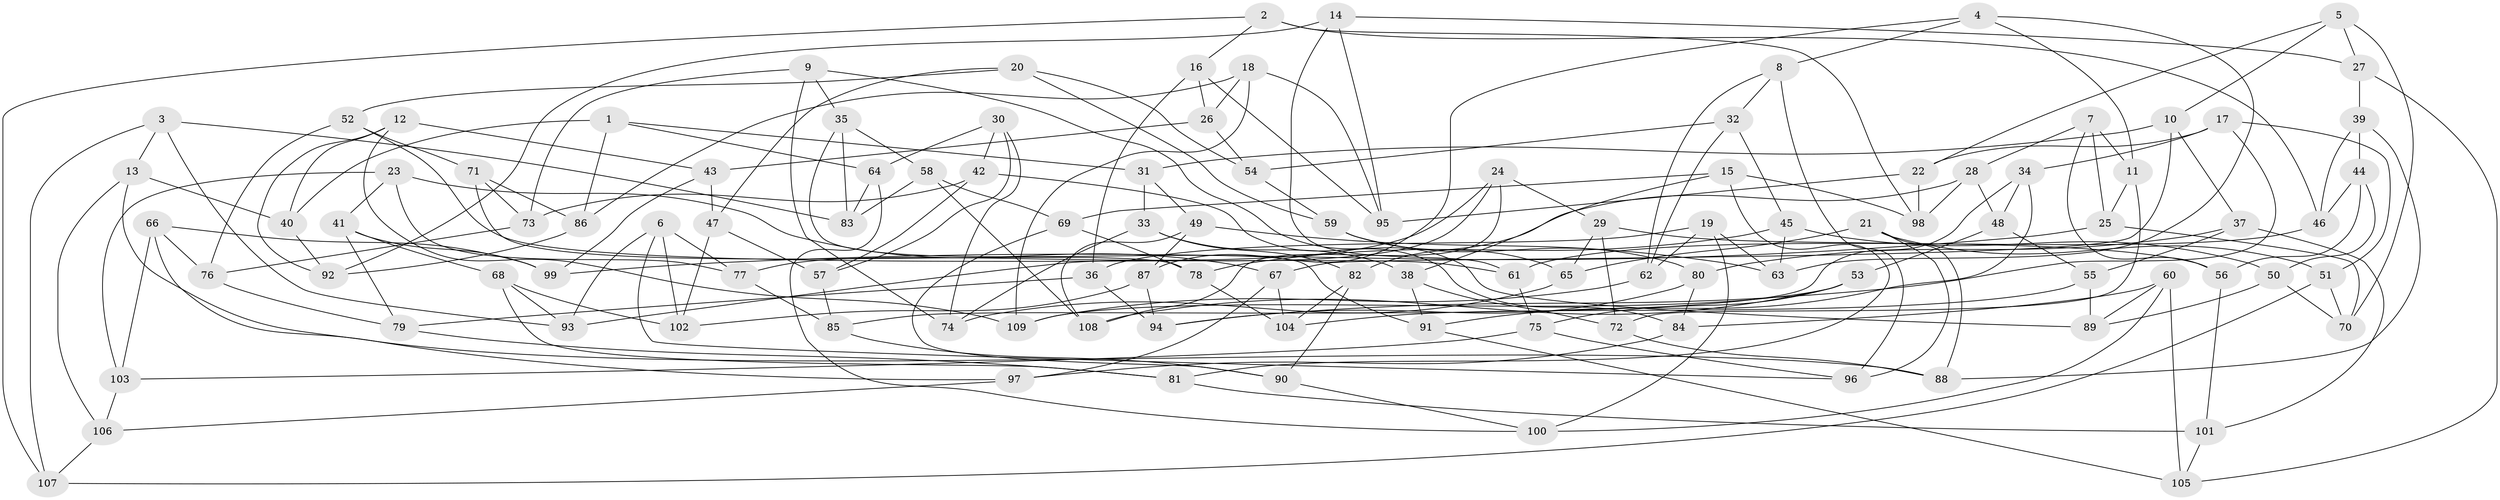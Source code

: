 // coarse degree distribution, {4: 0.8571428571428571, 10: 0.05194805194805195, 9: 0.025974025974025976, 8: 0.012987012987012988, 3: 0.03896103896103896, 11: 0.012987012987012988}
// Generated by graph-tools (version 1.1) at 2025/53/03/04/25 22:53:38]
// undirected, 109 vertices, 218 edges
graph export_dot {
  node [color=gray90,style=filled];
  1;
  2;
  3;
  4;
  5;
  6;
  7;
  8;
  9;
  10;
  11;
  12;
  13;
  14;
  15;
  16;
  17;
  18;
  19;
  20;
  21;
  22;
  23;
  24;
  25;
  26;
  27;
  28;
  29;
  30;
  31;
  32;
  33;
  34;
  35;
  36;
  37;
  38;
  39;
  40;
  41;
  42;
  43;
  44;
  45;
  46;
  47;
  48;
  49;
  50;
  51;
  52;
  53;
  54;
  55;
  56;
  57;
  58;
  59;
  60;
  61;
  62;
  63;
  64;
  65;
  66;
  67;
  68;
  69;
  70;
  71;
  72;
  73;
  74;
  75;
  76;
  77;
  78;
  79;
  80;
  81;
  82;
  83;
  84;
  85;
  86;
  87;
  88;
  89;
  90;
  91;
  92;
  93;
  94;
  95;
  96;
  97;
  98;
  99;
  100;
  101;
  102;
  103;
  104;
  105;
  106;
  107;
  108;
  109;
  1 -- 86;
  1 -- 64;
  1 -- 40;
  1 -- 31;
  2 -- 16;
  2 -- 107;
  2 -- 98;
  2 -- 46;
  3 -- 107;
  3 -- 93;
  3 -- 13;
  3 -- 83;
  4 -- 63;
  4 -- 8;
  4 -- 87;
  4 -- 11;
  5 -- 22;
  5 -- 70;
  5 -- 10;
  5 -- 27;
  6 -- 96;
  6 -- 77;
  6 -- 93;
  6 -- 102;
  7 -- 11;
  7 -- 25;
  7 -- 56;
  7 -- 28;
  8 -- 32;
  8 -- 96;
  8 -- 62;
  9 -- 35;
  9 -- 74;
  9 -- 89;
  9 -- 73;
  10 -- 37;
  10 -- 31;
  10 -- 67;
  11 -- 25;
  11 -- 72;
  12 -- 109;
  12 -- 43;
  12 -- 40;
  12 -- 92;
  13 -- 106;
  13 -- 88;
  13 -- 40;
  14 -- 61;
  14 -- 95;
  14 -- 27;
  14 -- 92;
  15 -- 38;
  15 -- 69;
  15 -- 81;
  15 -- 98;
  16 -- 26;
  16 -- 36;
  16 -- 95;
  17 -- 34;
  17 -- 22;
  17 -- 51;
  17 -- 94;
  18 -- 86;
  18 -- 95;
  18 -- 26;
  18 -- 109;
  19 -- 62;
  19 -- 36;
  19 -- 63;
  19 -- 100;
  20 -- 47;
  20 -- 54;
  20 -- 52;
  20 -- 59;
  21 -- 65;
  21 -- 51;
  21 -- 96;
  21 -- 88;
  22 -- 98;
  22 -- 95;
  23 -- 67;
  23 -- 77;
  23 -- 103;
  23 -- 41;
  24 -- 93;
  24 -- 108;
  24 -- 29;
  24 -- 77;
  25 -- 99;
  25 -- 70;
  26 -- 43;
  26 -- 54;
  27 -- 39;
  27 -- 105;
  28 -- 48;
  28 -- 82;
  28 -- 98;
  29 -- 72;
  29 -- 65;
  29 -- 56;
  30 -- 64;
  30 -- 42;
  30 -- 74;
  30 -- 57;
  31 -- 49;
  31 -- 33;
  32 -- 54;
  32 -- 62;
  32 -- 45;
  33 -- 82;
  33 -- 74;
  33 -- 38;
  34 -- 91;
  34 -- 48;
  34 -- 85;
  35 -- 91;
  35 -- 58;
  35 -- 83;
  36 -- 79;
  36 -- 94;
  37 -- 101;
  37 -- 55;
  37 -- 80;
  38 -- 91;
  38 -- 72;
  39 -- 44;
  39 -- 88;
  39 -- 46;
  40 -- 92;
  41 -- 68;
  41 -- 99;
  41 -- 79;
  42 -- 73;
  42 -- 57;
  42 -- 84;
  43 -- 99;
  43 -- 47;
  44 -- 56;
  44 -- 50;
  44 -- 46;
  45 -- 63;
  45 -- 78;
  45 -- 50;
  46 -- 61;
  47 -- 57;
  47 -- 102;
  48 -- 55;
  48 -- 53;
  49 -- 63;
  49 -- 108;
  49 -- 87;
  50 -- 89;
  50 -- 70;
  51 -- 107;
  51 -- 70;
  52 -- 76;
  52 -- 61;
  52 -- 71;
  53 -- 109;
  53 -- 75;
  53 -- 108;
  54 -- 59;
  55 -- 89;
  55 -- 104;
  56 -- 101;
  57 -- 85;
  58 -- 69;
  58 -- 83;
  58 -- 108;
  59 -- 65;
  59 -- 80;
  60 -- 105;
  60 -- 89;
  60 -- 84;
  60 -- 100;
  61 -- 75;
  62 -- 109;
  64 -- 83;
  64 -- 100;
  65 -- 74;
  66 -- 99;
  66 -- 76;
  66 -- 97;
  66 -- 103;
  67 -- 104;
  67 -- 97;
  68 -- 81;
  68 -- 93;
  68 -- 102;
  69 -- 90;
  69 -- 78;
  71 -- 73;
  71 -- 78;
  71 -- 86;
  72 -- 88;
  73 -- 76;
  75 -- 96;
  75 -- 103;
  76 -- 79;
  77 -- 85;
  78 -- 104;
  79 -- 81;
  80 -- 84;
  80 -- 94;
  81 -- 101;
  82 -- 90;
  82 -- 104;
  84 -- 97;
  85 -- 90;
  86 -- 92;
  87 -- 94;
  87 -- 102;
  90 -- 100;
  91 -- 105;
  97 -- 106;
  101 -- 105;
  103 -- 106;
  106 -- 107;
}
